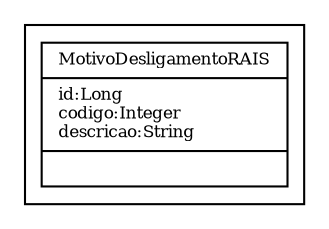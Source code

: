 digraph G{
fontname = "Times-Roman"
fontsize = 8

node [
        fontname = "Times-Roman"
        fontsize = 8
        shape = "record"
]

edge [
        fontname = "Times-Roman"
        fontsize = 8
]

subgraph clusterMOTIVO_DE_DESLIGAMENTO_DA_RAIS
{
MotivoDesligamentoRAIS [label = "{MotivoDesligamentoRAIS|id:Long\lcodigo:Integer\ldescricao:String\l|\l}"]
}
}
